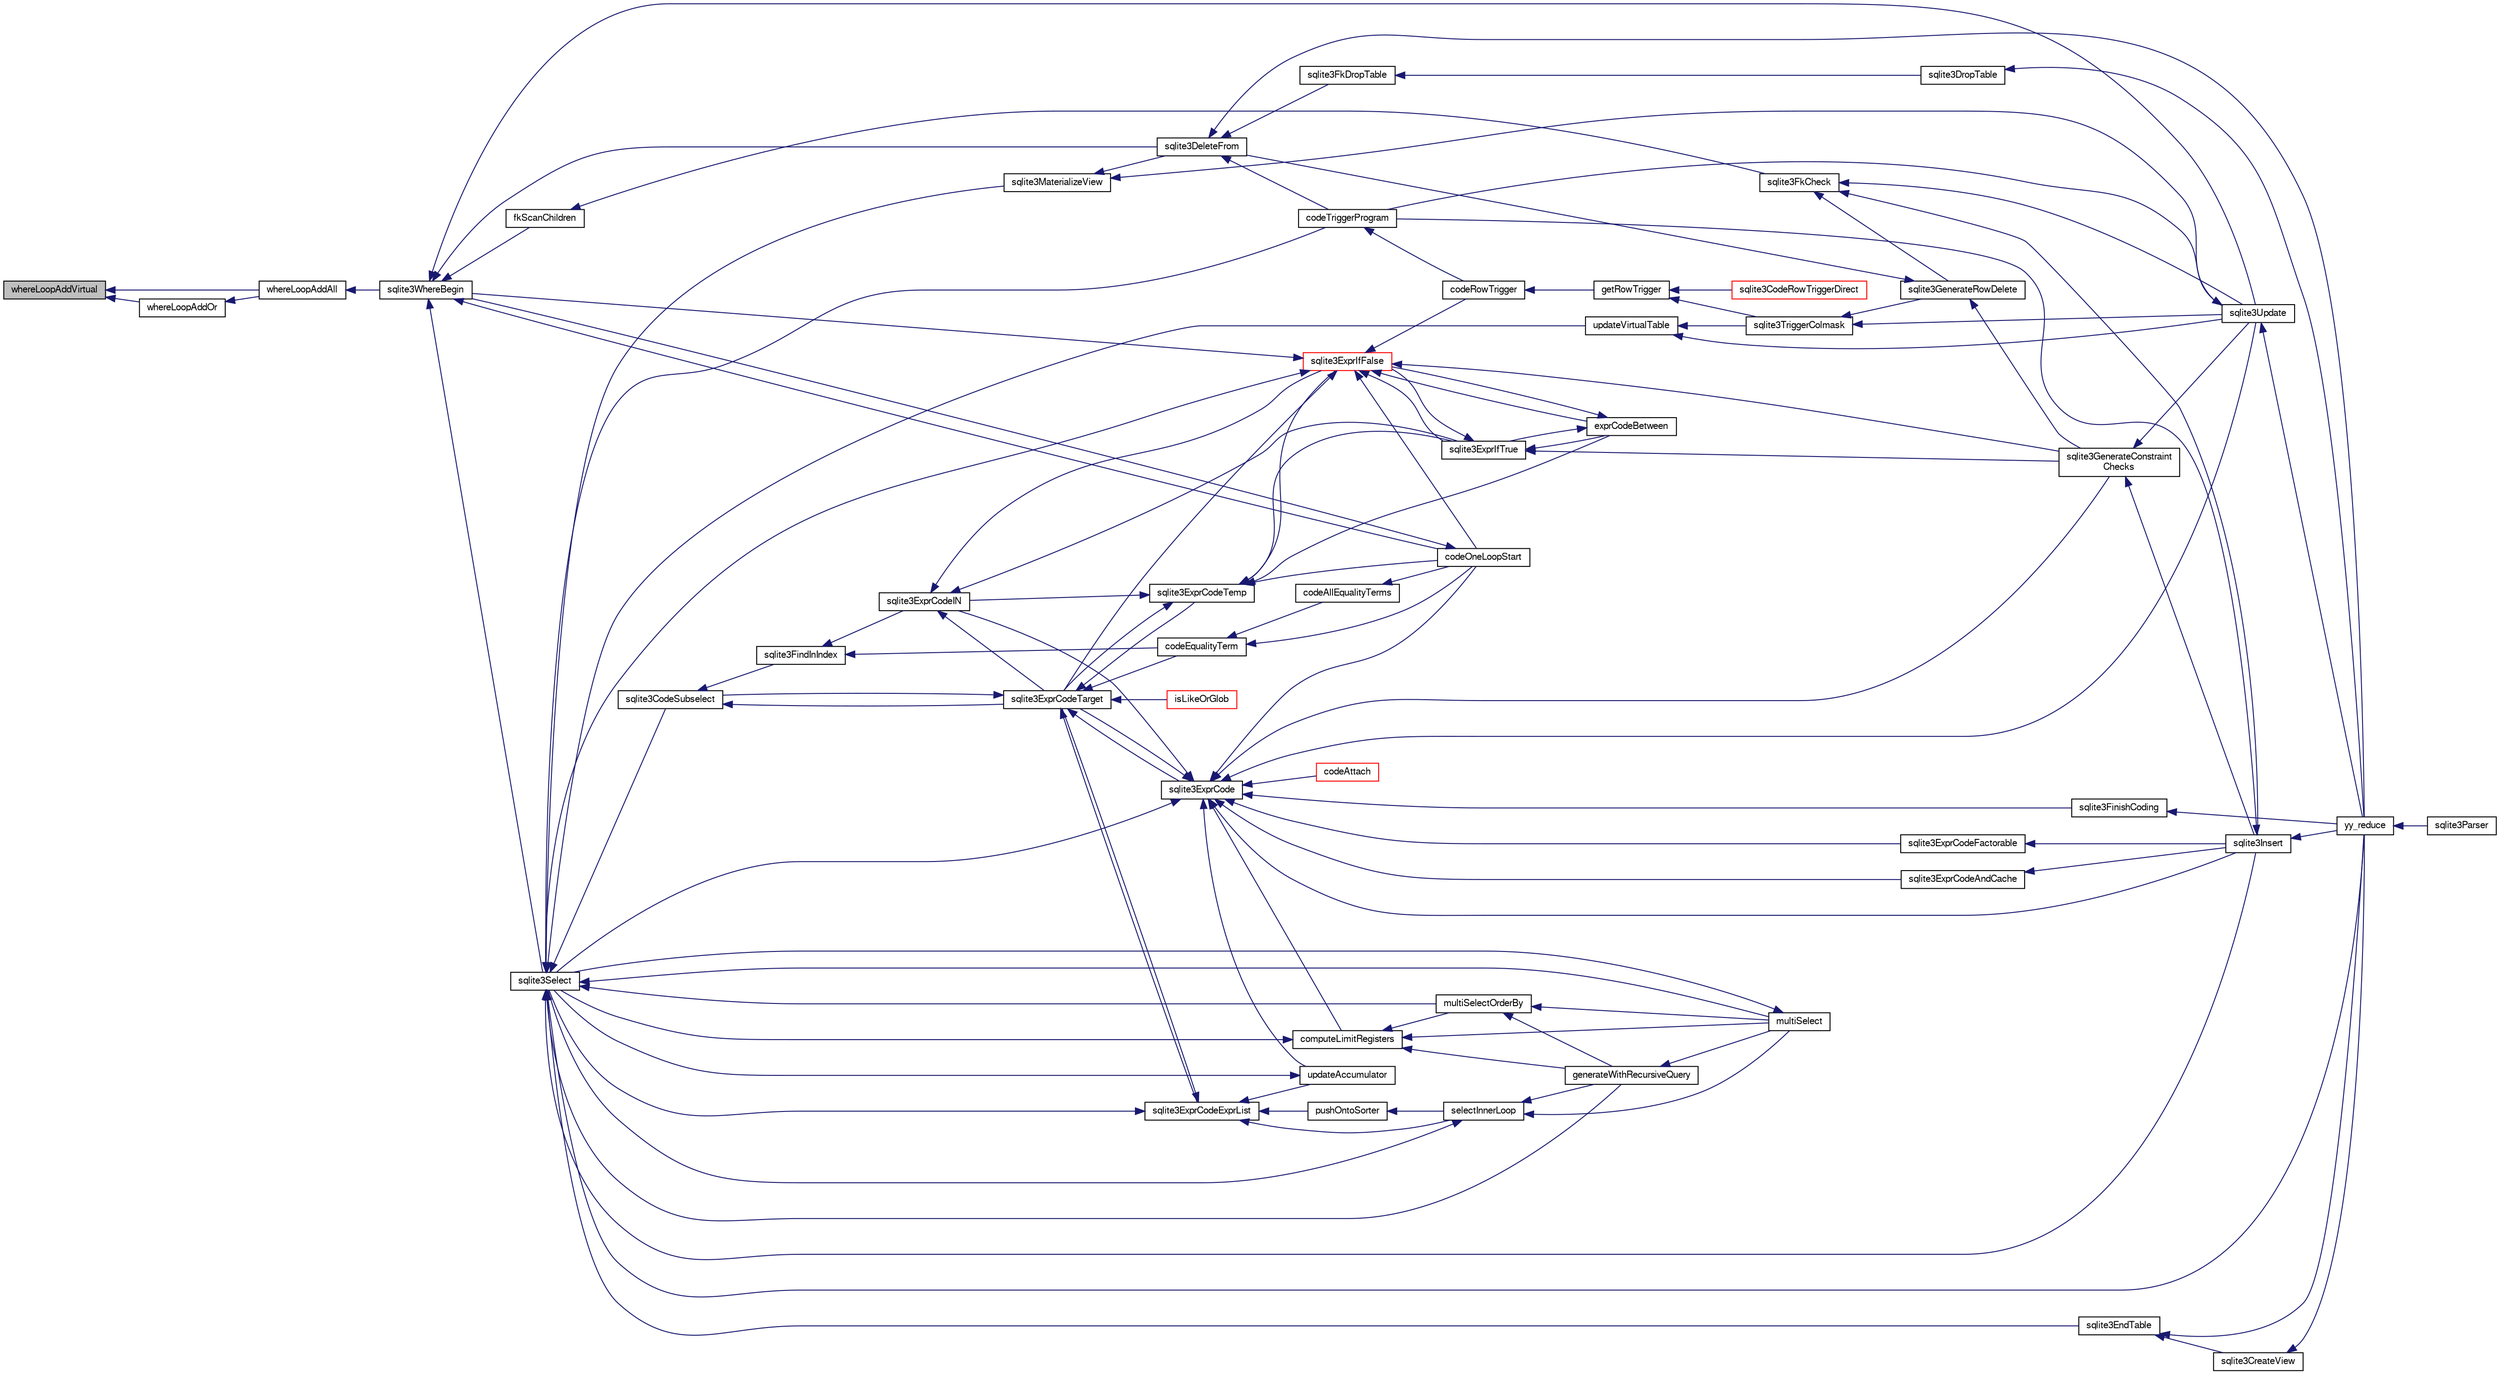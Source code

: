 digraph "whereLoopAddVirtual"
{
  edge [fontname="FreeSans",fontsize="10",labelfontname="FreeSans",labelfontsize="10"];
  node [fontname="FreeSans",fontsize="10",shape=record];
  rankdir="LR";
  Node914104 [label="whereLoopAddVirtual",height=0.2,width=0.4,color="black", fillcolor="grey75", style="filled", fontcolor="black"];
  Node914104 -> Node914105 [dir="back",color="midnightblue",fontsize="10",style="solid",fontname="FreeSans"];
  Node914105 [label="whereLoopAddOr",height=0.2,width=0.4,color="black", fillcolor="white", style="filled",URL="$sqlite3_8c.html#a97235f1da77b1e3f85d7132c9229234c"];
  Node914105 -> Node914106 [dir="back",color="midnightblue",fontsize="10",style="solid",fontname="FreeSans"];
  Node914106 [label="whereLoopAddAll",height=0.2,width=0.4,color="black", fillcolor="white", style="filled",URL="$sqlite3_8c.html#a861eb511463c5b852550018fee710f53"];
  Node914106 -> Node914107 [dir="back",color="midnightblue",fontsize="10",style="solid",fontname="FreeSans"];
  Node914107 [label="sqlite3WhereBegin",height=0.2,width=0.4,color="black", fillcolor="white", style="filled",URL="$sqlite3_8c.html#acad049f5c9a96a8118cffd5e5ce89f7c"];
  Node914107 -> Node914108 [dir="back",color="midnightblue",fontsize="10",style="solid",fontname="FreeSans"];
  Node914108 [label="sqlite3DeleteFrom",height=0.2,width=0.4,color="black", fillcolor="white", style="filled",URL="$sqlite3_8c.html#ab9b4b45349188b49eabb23f94608a091"];
  Node914108 -> Node914109 [dir="back",color="midnightblue",fontsize="10",style="solid",fontname="FreeSans"];
  Node914109 [label="sqlite3FkDropTable",height=0.2,width=0.4,color="black", fillcolor="white", style="filled",URL="$sqlite3_8c.html#a1218c6fc74e89152ceaa4760e82f5ef9"];
  Node914109 -> Node914110 [dir="back",color="midnightblue",fontsize="10",style="solid",fontname="FreeSans"];
  Node914110 [label="sqlite3DropTable",height=0.2,width=0.4,color="black", fillcolor="white", style="filled",URL="$sqlite3_8c.html#a5534f77364b5568783c0e50db3c9defb"];
  Node914110 -> Node914111 [dir="back",color="midnightblue",fontsize="10",style="solid",fontname="FreeSans"];
  Node914111 [label="yy_reduce",height=0.2,width=0.4,color="black", fillcolor="white", style="filled",URL="$sqlite3_8c.html#a7c419a9b25711c666a9a2449ef377f14"];
  Node914111 -> Node914112 [dir="back",color="midnightblue",fontsize="10",style="solid",fontname="FreeSans"];
  Node914112 [label="sqlite3Parser",height=0.2,width=0.4,color="black", fillcolor="white", style="filled",URL="$sqlite3_8c.html#a0327d71a5fabe0b6a343d78a2602e72a"];
  Node914108 -> Node914113 [dir="back",color="midnightblue",fontsize="10",style="solid",fontname="FreeSans"];
  Node914113 [label="codeTriggerProgram",height=0.2,width=0.4,color="black", fillcolor="white", style="filled",URL="$sqlite3_8c.html#a120801f59d9281d201d2ff4b2606836e"];
  Node914113 -> Node914114 [dir="back",color="midnightblue",fontsize="10",style="solid",fontname="FreeSans"];
  Node914114 [label="codeRowTrigger",height=0.2,width=0.4,color="black", fillcolor="white", style="filled",URL="$sqlite3_8c.html#a463cea5aaaf388b560b206570a0022fc"];
  Node914114 -> Node914115 [dir="back",color="midnightblue",fontsize="10",style="solid",fontname="FreeSans"];
  Node914115 [label="getRowTrigger",height=0.2,width=0.4,color="black", fillcolor="white", style="filled",URL="$sqlite3_8c.html#a69626ef20b540d1a2b19cf56f3f45689"];
  Node914115 -> Node914116 [dir="back",color="midnightblue",fontsize="10",style="solid",fontname="FreeSans"];
  Node914116 [label="sqlite3CodeRowTriggerDirect",height=0.2,width=0.4,color="red", fillcolor="white", style="filled",URL="$sqlite3_8c.html#ad92829f9001bcf89a0299dad5a48acd4"];
  Node914115 -> Node914123 [dir="back",color="midnightblue",fontsize="10",style="solid",fontname="FreeSans"];
  Node914123 [label="sqlite3TriggerColmask",height=0.2,width=0.4,color="black", fillcolor="white", style="filled",URL="$sqlite3_8c.html#acace8e99e37ae5e84ea03c65e820c540"];
  Node914123 -> Node914118 [dir="back",color="midnightblue",fontsize="10",style="solid",fontname="FreeSans"];
  Node914118 [label="sqlite3GenerateRowDelete",height=0.2,width=0.4,color="black", fillcolor="white", style="filled",URL="$sqlite3_8c.html#a2c76cbf3027fc18fdbb8cb4cd96b77d9"];
  Node914118 -> Node914108 [dir="back",color="midnightblue",fontsize="10",style="solid",fontname="FreeSans"];
  Node914118 -> Node914119 [dir="back",color="midnightblue",fontsize="10",style="solid",fontname="FreeSans"];
  Node914119 [label="sqlite3GenerateConstraint\lChecks",height=0.2,width=0.4,color="black", fillcolor="white", style="filled",URL="$sqlite3_8c.html#aef639c1e6a0c0a67ca6e7690ad931bd2"];
  Node914119 -> Node914120 [dir="back",color="midnightblue",fontsize="10",style="solid",fontname="FreeSans"];
  Node914120 [label="sqlite3Insert",height=0.2,width=0.4,color="black", fillcolor="white", style="filled",URL="$sqlite3_8c.html#a5b17c9c2000bae6bdff8e6be48d7dc2b"];
  Node914120 -> Node914113 [dir="back",color="midnightblue",fontsize="10",style="solid",fontname="FreeSans"];
  Node914120 -> Node914111 [dir="back",color="midnightblue",fontsize="10",style="solid",fontname="FreeSans"];
  Node914119 -> Node914121 [dir="back",color="midnightblue",fontsize="10",style="solid",fontname="FreeSans"];
  Node914121 [label="sqlite3Update",height=0.2,width=0.4,color="black", fillcolor="white", style="filled",URL="$sqlite3_8c.html#ac5aa67c46e8cc8174566fabe6809fafa"];
  Node914121 -> Node914113 [dir="back",color="midnightblue",fontsize="10",style="solid",fontname="FreeSans"];
  Node914121 -> Node914111 [dir="back",color="midnightblue",fontsize="10",style="solid",fontname="FreeSans"];
  Node914123 -> Node914121 [dir="back",color="midnightblue",fontsize="10",style="solid",fontname="FreeSans"];
  Node914108 -> Node914111 [dir="back",color="midnightblue",fontsize="10",style="solid",fontname="FreeSans"];
  Node914107 -> Node914124 [dir="back",color="midnightblue",fontsize="10",style="solid",fontname="FreeSans"];
  Node914124 [label="fkScanChildren",height=0.2,width=0.4,color="black", fillcolor="white", style="filled",URL="$sqlite3_8c.html#a67c9dcb484336b3155e7a82a037d4691"];
  Node914124 -> Node914125 [dir="back",color="midnightblue",fontsize="10",style="solid",fontname="FreeSans"];
  Node914125 [label="sqlite3FkCheck",height=0.2,width=0.4,color="black", fillcolor="white", style="filled",URL="$sqlite3_8c.html#aa38fb76c7d6f48f19772877a41703b92"];
  Node914125 -> Node914118 [dir="back",color="midnightblue",fontsize="10",style="solid",fontname="FreeSans"];
  Node914125 -> Node914120 [dir="back",color="midnightblue",fontsize="10",style="solid",fontname="FreeSans"];
  Node914125 -> Node914121 [dir="back",color="midnightblue",fontsize="10",style="solid",fontname="FreeSans"];
  Node914107 -> Node914126 [dir="back",color="midnightblue",fontsize="10",style="solid",fontname="FreeSans"];
  Node914126 [label="sqlite3Select",height=0.2,width=0.4,color="black", fillcolor="white", style="filled",URL="$sqlite3_8c.html#a2465ee8c956209ba4b272477b7c21a45"];
  Node914126 -> Node914127 [dir="back",color="midnightblue",fontsize="10",style="solid",fontname="FreeSans"];
  Node914127 [label="sqlite3CodeSubselect",height=0.2,width=0.4,color="black", fillcolor="white", style="filled",URL="$sqlite3_8c.html#aa69b46d2204a1d1b110107a1be12ee0c"];
  Node914127 -> Node914128 [dir="back",color="midnightblue",fontsize="10",style="solid",fontname="FreeSans"];
  Node914128 [label="sqlite3FindInIndex",height=0.2,width=0.4,color="black", fillcolor="white", style="filled",URL="$sqlite3_8c.html#af7d8c56ab0231f44bb5f87b3fafeffb2"];
  Node914128 -> Node914129 [dir="back",color="midnightblue",fontsize="10",style="solid",fontname="FreeSans"];
  Node914129 [label="sqlite3ExprCodeIN",height=0.2,width=0.4,color="black", fillcolor="white", style="filled",URL="$sqlite3_8c.html#ad9cf4f5b5ffb90c24a4a0900c8626193"];
  Node914129 -> Node914130 [dir="back",color="midnightblue",fontsize="10",style="solid",fontname="FreeSans"];
  Node914130 [label="sqlite3ExprCodeTarget",height=0.2,width=0.4,color="black", fillcolor="white", style="filled",URL="$sqlite3_8c.html#a4f308397a0a3ed299ed31aaa1ae2a293"];
  Node914130 -> Node914127 [dir="back",color="midnightblue",fontsize="10",style="solid",fontname="FreeSans"];
  Node914130 -> Node914131 [dir="back",color="midnightblue",fontsize="10",style="solid",fontname="FreeSans"];
  Node914131 [label="sqlite3ExprCodeTemp",height=0.2,width=0.4,color="black", fillcolor="white", style="filled",URL="$sqlite3_8c.html#a3bc5c1ccb3c5851847e2aeb4a84ae1fc"];
  Node914131 -> Node914129 [dir="back",color="midnightblue",fontsize="10",style="solid",fontname="FreeSans"];
  Node914131 -> Node914130 [dir="back",color="midnightblue",fontsize="10",style="solid",fontname="FreeSans"];
  Node914131 -> Node914132 [dir="back",color="midnightblue",fontsize="10",style="solid",fontname="FreeSans"];
  Node914132 [label="exprCodeBetween",height=0.2,width=0.4,color="black", fillcolor="white", style="filled",URL="$sqlite3_8c.html#abd053493214542bca8f406f42145d173"];
  Node914132 -> Node914133 [dir="back",color="midnightblue",fontsize="10",style="solid",fontname="FreeSans"];
  Node914133 [label="sqlite3ExprIfTrue",height=0.2,width=0.4,color="black", fillcolor="white", style="filled",URL="$sqlite3_8c.html#ad93a55237c23e1b743ab1f59df1a1444"];
  Node914133 -> Node914132 [dir="back",color="midnightblue",fontsize="10",style="solid",fontname="FreeSans"];
  Node914133 -> Node914134 [dir="back",color="midnightblue",fontsize="10",style="solid",fontname="FreeSans"];
  Node914134 [label="sqlite3ExprIfFalse",height=0.2,width=0.4,color="red", fillcolor="white", style="filled",URL="$sqlite3_8c.html#af97ecccb5d56e321e118414b08f65b71"];
  Node914134 -> Node914130 [dir="back",color="midnightblue",fontsize="10",style="solid",fontname="FreeSans"];
  Node914134 -> Node914132 [dir="back",color="midnightblue",fontsize="10",style="solid",fontname="FreeSans"];
  Node914134 -> Node914133 [dir="back",color="midnightblue",fontsize="10",style="solid",fontname="FreeSans"];
  Node914134 -> Node914119 [dir="back",color="midnightblue",fontsize="10",style="solid",fontname="FreeSans"];
  Node914134 -> Node914126 [dir="back",color="midnightblue",fontsize="10",style="solid",fontname="FreeSans"];
  Node914134 -> Node914114 [dir="back",color="midnightblue",fontsize="10",style="solid",fontname="FreeSans"];
  Node914134 -> Node914148 [dir="back",color="midnightblue",fontsize="10",style="solid",fontname="FreeSans"];
  Node914148 [label="codeOneLoopStart",height=0.2,width=0.4,color="black", fillcolor="white", style="filled",URL="$sqlite3_8c.html#aa868875120b151c169cc79139ed6e008"];
  Node914148 -> Node914107 [dir="back",color="midnightblue",fontsize="10",style="solid",fontname="FreeSans"];
  Node914134 -> Node914107 [dir="back",color="midnightblue",fontsize="10",style="solid",fontname="FreeSans"];
  Node914133 -> Node914119 [dir="back",color="midnightblue",fontsize="10",style="solid",fontname="FreeSans"];
  Node914132 -> Node914134 [dir="back",color="midnightblue",fontsize="10",style="solid",fontname="FreeSans"];
  Node914131 -> Node914133 [dir="back",color="midnightblue",fontsize="10",style="solid",fontname="FreeSans"];
  Node914131 -> Node914134 [dir="back",color="midnightblue",fontsize="10",style="solid",fontname="FreeSans"];
  Node914131 -> Node914148 [dir="back",color="midnightblue",fontsize="10",style="solid",fontname="FreeSans"];
  Node914130 -> Node914149 [dir="back",color="midnightblue",fontsize="10",style="solid",fontname="FreeSans"];
  Node914149 [label="sqlite3ExprCode",height=0.2,width=0.4,color="black", fillcolor="white", style="filled",URL="$sqlite3_8c.html#a75f270fb0b111b86924cca4ea507b417"];
  Node914149 -> Node914129 [dir="back",color="midnightblue",fontsize="10",style="solid",fontname="FreeSans"];
  Node914149 -> Node914130 [dir="back",color="midnightblue",fontsize="10",style="solid",fontname="FreeSans"];
  Node914149 -> Node914150 [dir="back",color="midnightblue",fontsize="10",style="solid",fontname="FreeSans"];
  Node914150 [label="sqlite3ExprCodeFactorable",height=0.2,width=0.4,color="black", fillcolor="white", style="filled",URL="$sqlite3_8c.html#a843f7fd58eec5a683c1fd8435fcd1e84"];
  Node914150 -> Node914120 [dir="back",color="midnightblue",fontsize="10",style="solid",fontname="FreeSans"];
  Node914149 -> Node914151 [dir="back",color="midnightblue",fontsize="10",style="solid",fontname="FreeSans"];
  Node914151 [label="sqlite3ExprCodeAndCache",height=0.2,width=0.4,color="black", fillcolor="white", style="filled",URL="$sqlite3_8c.html#ae3e46527d9b7fc9cb9236d21a5e6b1d8"];
  Node914151 -> Node914120 [dir="back",color="midnightblue",fontsize="10",style="solid",fontname="FreeSans"];
  Node914149 -> Node914152 [dir="back",color="midnightblue",fontsize="10",style="solid",fontname="FreeSans"];
  Node914152 [label="codeAttach",height=0.2,width=0.4,color="red", fillcolor="white", style="filled",URL="$sqlite3_8c.html#ade4e9e30d828a19c191fdcb098676d5b"];
  Node914149 -> Node914155 [dir="back",color="midnightblue",fontsize="10",style="solid",fontname="FreeSans"];
  Node914155 [label="sqlite3FinishCoding",height=0.2,width=0.4,color="black", fillcolor="white", style="filled",URL="$sqlite3_8c.html#a651bc5b446c276c092705856d995b278"];
  Node914155 -> Node914111 [dir="back",color="midnightblue",fontsize="10",style="solid",fontname="FreeSans"];
  Node914149 -> Node914120 [dir="back",color="midnightblue",fontsize="10",style="solid",fontname="FreeSans"];
  Node914149 -> Node914119 [dir="back",color="midnightblue",fontsize="10",style="solid",fontname="FreeSans"];
  Node914149 -> Node914156 [dir="back",color="midnightblue",fontsize="10",style="solid",fontname="FreeSans"];
  Node914156 [label="computeLimitRegisters",height=0.2,width=0.4,color="black", fillcolor="white", style="filled",URL="$sqlite3_8c.html#ae9d37055e4905929b6f6cda5461e2f37"];
  Node914156 -> Node914157 [dir="back",color="midnightblue",fontsize="10",style="solid",fontname="FreeSans"];
  Node914157 [label="generateWithRecursiveQuery",height=0.2,width=0.4,color="black", fillcolor="white", style="filled",URL="$sqlite3_8c.html#ade2c3663fa9c3b9676507984b9483942"];
  Node914157 -> Node914158 [dir="back",color="midnightblue",fontsize="10",style="solid",fontname="FreeSans"];
  Node914158 [label="multiSelect",height=0.2,width=0.4,color="black", fillcolor="white", style="filled",URL="$sqlite3_8c.html#a6456c61f3d9b2389738753cedfa24fa7"];
  Node914158 -> Node914126 [dir="back",color="midnightblue",fontsize="10",style="solid",fontname="FreeSans"];
  Node914156 -> Node914158 [dir="back",color="midnightblue",fontsize="10",style="solid",fontname="FreeSans"];
  Node914156 -> Node914159 [dir="back",color="midnightblue",fontsize="10",style="solid",fontname="FreeSans"];
  Node914159 [label="multiSelectOrderBy",height=0.2,width=0.4,color="black", fillcolor="white", style="filled",URL="$sqlite3_8c.html#afcdb8488c6f4dfdadaf9f04bca35b808"];
  Node914159 -> Node914157 [dir="back",color="midnightblue",fontsize="10",style="solid",fontname="FreeSans"];
  Node914159 -> Node914158 [dir="back",color="midnightblue",fontsize="10",style="solid",fontname="FreeSans"];
  Node914156 -> Node914126 [dir="back",color="midnightblue",fontsize="10",style="solid",fontname="FreeSans"];
  Node914149 -> Node914160 [dir="back",color="midnightblue",fontsize="10",style="solid",fontname="FreeSans"];
  Node914160 [label="updateAccumulator",height=0.2,width=0.4,color="black", fillcolor="white", style="filled",URL="$sqlite3_8c.html#a1681660dd3ecd50c8727d6e56a537bd9"];
  Node914160 -> Node914126 [dir="back",color="midnightblue",fontsize="10",style="solid",fontname="FreeSans"];
  Node914149 -> Node914126 [dir="back",color="midnightblue",fontsize="10",style="solid",fontname="FreeSans"];
  Node914149 -> Node914121 [dir="back",color="midnightblue",fontsize="10",style="solid",fontname="FreeSans"];
  Node914149 -> Node914148 [dir="back",color="midnightblue",fontsize="10",style="solid",fontname="FreeSans"];
  Node914130 -> Node914161 [dir="back",color="midnightblue",fontsize="10",style="solid",fontname="FreeSans"];
  Node914161 [label="sqlite3ExprCodeExprList",height=0.2,width=0.4,color="black", fillcolor="white", style="filled",URL="$sqlite3_8c.html#a05b2b3dc3de7565de24eb3a2ff4e9566"];
  Node914161 -> Node914130 [dir="back",color="midnightblue",fontsize="10",style="solid",fontname="FreeSans"];
  Node914161 -> Node914162 [dir="back",color="midnightblue",fontsize="10",style="solid",fontname="FreeSans"];
  Node914162 [label="pushOntoSorter",height=0.2,width=0.4,color="black", fillcolor="white", style="filled",URL="$sqlite3_8c.html#a4555397beb584a386e7739cf022a6651"];
  Node914162 -> Node914163 [dir="back",color="midnightblue",fontsize="10",style="solid",fontname="FreeSans"];
  Node914163 [label="selectInnerLoop",height=0.2,width=0.4,color="black", fillcolor="white", style="filled",URL="$sqlite3_8c.html#ababe0933661ebe67eb0e6074bb1fd411"];
  Node914163 -> Node914157 [dir="back",color="midnightblue",fontsize="10",style="solid",fontname="FreeSans"];
  Node914163 -> Node914158 [dir="back",color="midnightblue",fontsize="10",style="solid",fontname="FreeSans"];
  Node914163 -> Node914126 [dir="back",color="midnightblue",fontsize="10",style="solid",fontname="FreeSans"];
  Node914161 -> Node914163 [dir="back",color="midnightblue",fontsize="10",style="solid",fontname="FreeSans"];
  Node914161 -> Node914160 [dir="back",color="midnightblue",fontsize="10",style="solid",fontname="FreeSans"];
  Node914161 -> Node914126 [dir="back",color="midnightblue",fontsize="10",style="solid",fontname="FreeSans"];
  Node914130 -> Node914164 [dir="back",color="midnightblue",fontsize="10",style="solid",fontname="FreeSans"];
  Node914164 [label="isLikeOrGlob",height=0.2,width=0.4,color="red", fillcolor="white", style="filled",URL="$sqlite3_8c.html#a6c38e495198bf8976f68d1a6ebd74a50"];
  Node914130 -> Node914173 [dir="back",color="midnightblue",fontsize="10",style="solid",fontname="FreeSans"];
  Node914173 [label="codeEqualityTerm",height=0.2,width=0.4,color="black", fillcolor="white", style="filled",URL="$sqlite3_8c.html#ad88a57073f031452c9843e97f15acc47"];
  Node914173 -> Node914174 [dir="back",color="midnightblue",fontsize="10",style="solid",fontname="FreeSans"];
  Node914174 [label="codeAllEqualityTerms",height=0.2,width=0.4,color="black", fillcolor="white", style="filled",URL="$sqlite3_8c.html#a3095598b812500a4efe41bf17cd49381"];
  Node914174 -> Node914148 [dir="back",color="midnightblue",fontsize="10",style="solid",fontname="FreeSans"];
  Node914173 -> Node914148 [dir="back",color="midnightblue",fontsize="10",style="solid",fontname="FreeSans"];
  Node914129 -> Node914133 [dir="back",color="midnightblue",fontsize="10",style="solid",fontname="FreeSans"];
  Node914129 -> Node914134 [dir="back",color="midnightblue",fontsize="10",style="solid",fontname="FreeSans"];
  Node914128 -> Node914173 [dir="back",color="midnightblue",fontsize="10",style="solid",fontname="FreeSans"];
  Node914127 -> Node914130 [dir="back",color="midnightblue",fontsize="10",style="solid",fontname="FreeSans"];
  Node914126 -> Node914140 [dir="back",color="midnightblue",fontsize="10",style="solid",fontname="FreeSans"];
  Node914140 [label="sqlite3EndTable",height=0.2,width=0.4,color="black", fillcolor="white", style="filled",URL="$sqlite3_8c.html#a7b5f2c66c0f0b6f819d970ca389768b0"];
  Node914140 -> Node914141 [dir="back",color="midnightblue",fontsize="10",style="solid",fontname="FreeSans"];
  Node914141 [label="sqlite3CreateView",height=0.2,width=0.4,color="black", fillcolor="white", style="filled",URL="$sqlite3_8c.html#a9d85cb00ff71dee5cd9a019503a6982e"];
  Node914141 -> Node914111 [dir="back",color="midnightblue",fontsize="10",style="solid",fontname="FreeSans"];
  Node914140 -> Node914111 [dir="back",color="midnightblue",fontsize="10",style="solid",fontname="FreeSans"];
  Node914126 -> Node914175 [dir="back",color="midnightblue",fontsize="10",style="solid",fontname="FreeSans"];
  Node914175 [label="sqlite3MaterializeView",height=0.2,width=0.4,color="black", fillcolor="white", style="filled",URL="$sqlite3_8c.html#a4557984b0b75f998fb0c3f231c9b1def"];
  Node914175 -> Node914108 [dir="back",color="midnightblue",fontsize="10",style="solid",fontname="FreeSans"];
  Node914175 -> Node914121 [dir="back",color="midnightblue",fontsize="10",style="solid",fontname="FreeSans"];
  Node914126 -> Node914120 [dir="back",color="midnightblue",fontsize="10",style="solid",fontname="FreeSans"];
  Node914126 -> Node914157 [dir="back",color="midnightblue",fontsize="10",style="solid",fontname="FreeSans"];
  Node914126 -> Node914158 [dir="back",color="midnightblue",fontsize="10",style="solid",fontname="FreeSans"];
  Node914126 -> Node914159 [dir="back",color="midnightblue",fontsize="10",style="solid",fontname="FreeSans"];
  Node914126 -> Node914113 [dir="back",color="midnightblue",fontsize="10",style="solid",fontname="FreeSans"];
  Node914126 -> Node914176 [dir="back",color="midnightblue",fontsize="10",style="solid",fontname="FreeSans"];
  Node914176 [label="updateVirtualTable",height=0.2,width=0.4,color="black", fillcolor="white", style="filled",URL="$sqlite3_8c.html#a740220531db9293c39a2cdd7da3f74e1"];
  Node914176 -> Node914123 [dir="back",color="midnightblue",fontsize="10",style="solid",fontname="FreeSans"];
  Node914176 -> Node914121 [dir="back",color="midnightblue",fontsize="10",style="solid",fontname="FreeSans"];
  Node914126 -> Node914111 [dir="back",color="midnightblue",fontsize="10",style="solid",fontname="FreeSans"];
  Node914107 -> Node914121 [dir="back",color="midnightblue",fontsize="10",style="solid",fontname="FreeSans"];
  Node914107 -> Node914148 [dir="back",color="midnightblue",fontsize="10",style="solid",fontname="FreeSans"];
  Node914104 -> Node914106 [dir="back",color="midnightblue",fontsize="10",style="solid",fontname="FreeSans"];
}
